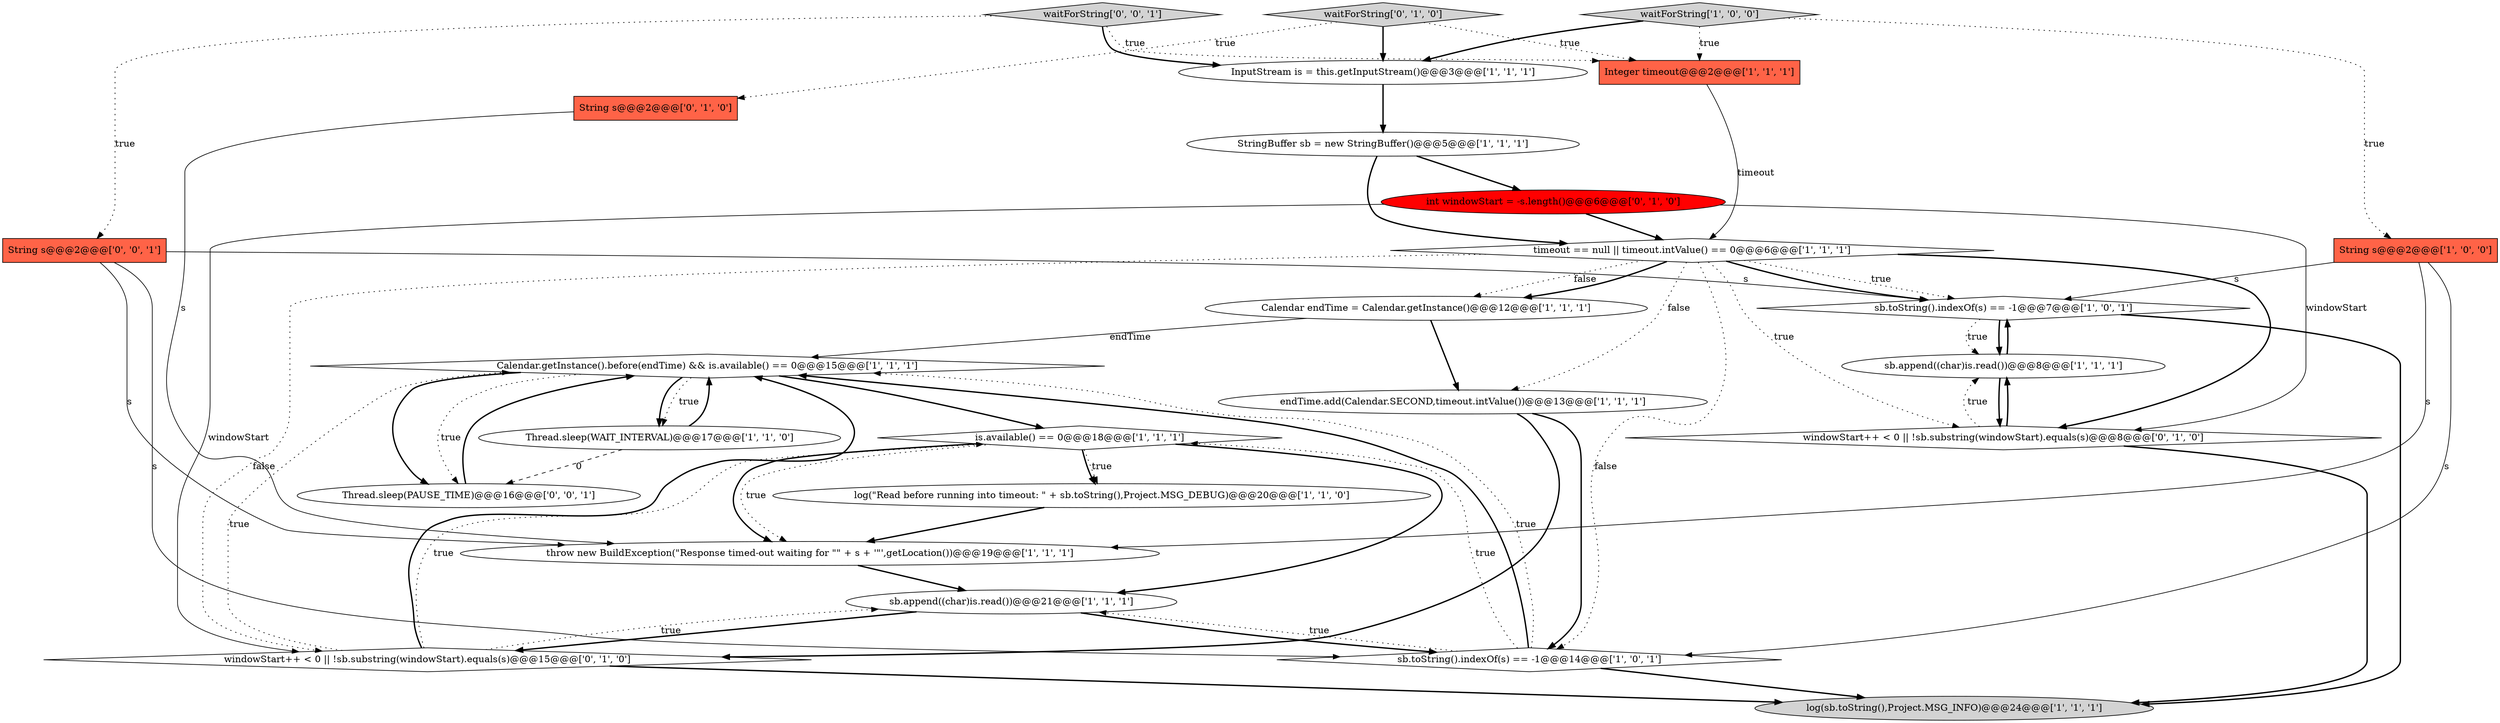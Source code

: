 digraph {
4 [style = filled, label = "Calendar.getInstance().before(endTime) && is.available() == 0@@@15@@@['1', '1', '1']", fillcolor = white, shape = diamond image = "AAA0AAABBB1BBB"];
18 [style = filled, label = "String s@@@2@@@['0', '1', '0']", fillcolor = tomato, shape = box image = "AAA0AAABBB2BBB"];
10 [style = filled, label = "endTime.add(Calendar.SECOND,timeout.intValue())@@@13@@@['1', '1', '1']", fillcolor = white, shape = ellipse image = "AAA0AAABBB1BBB"];
5 [style = filled, label = "is.available() == 0@@@18@@@['1', '1', '1']", fillcolor = white, shape = diamond image = "AAA0AAABBB1BBB"];
25 [style = filled, label = "Thread.sleep(PAUSE_TIME)@@@16@@@['0', '0', '1']", fillcolor = white, shape = ellipse image = "AAA0AAABBB3BBB"];
2 [style = filled, label = "Thread.sleep(WAIT_INTERVAL)@@@17@@@['1', '1', '0']", fillcolor = white, shape = ellipse image = "AAA0AAABBB1BBB"];
6 [style = filled, label = "String s@@@2@@@['1', '0', '0']", fillcolor = tomato, shape = box image = "AAA0AAABBB1BBB"];
21 [style = filled, label = "waitForString['0', '1', '0']", fillcolor = lightgray, shape = diamond image = "AAA0AAABBB2BBB"];
7 [style = filled, label = "Integer timeout@@@2@@@['1', '1', '1']", fillcolor = tomato, shape = box image = "AAA0AAABBB1BBB"];
9 [style = filled, label = "StringBuffer sb = new StringBuffer()@@@5@@@['1', '1', '1']", fillcolor = white, shape = ellipse image = "AAA0AAABBB1BBB"];
24 [style = filled, label = "waitForString['0', '0', '1']", fillcolor = lightgray, shape = diamond image = "AAA0AAABBB3BBB"];
17 [style = filled, label = "sb.toString().indexOf(s) == -1@@@7@@@['1', '0', '1']", fillcolor = white, shape = diamond image = "AAA0AAABBB1BBB"];
0 [style = filled, label = "InputStream is = this.getInputStream()@@@3@@@['1', '1', '1']", fillcolor = white, shape = ellipse image = "AAA0AAABBB1BBB"];
22 [style = filled, label = "windowStart++ < 0 || !sb.substring(windowStart).equals(s)@@@15@@@['0', '1', '0']", fillcolor = white, shape = diamond image = "AAA0AAABBB2BBB"];
8 [style = filled, label = "timeout == null || timeout.intValue() == 0@@@6@@@['1', '1', '1']", fillcolor = white, shape = diamond image = "AAA0AAABBB1BBB"];
16 [style = filled, label = "log(\"Read before running into timeout: \" + sb.toString(),Project.MSG_DEBUG)@@@20@@@['1', '1', '0']", fillcolor = white, shape = ellipse image = "AAA0AAABBB1BBB"];
20 [style = filled, label = "windowStart++ < 0 || !sb.substring(windowStart).equals(s)@@@8@@@['0', '1', '0']", fillcolor = white, shape = diamond image = "AAA0AAABBB2BBB"];
3 [style = filled, label = "sb.append((char)is.read())@@@21@@@['1', '1', '1']", fillcolor = white, shape = ellipse image = "AAA0AAABBB1BBB"];
14 [style = filled, label = "log(sb.toString(),Project.MSG_INFO)@@@24@@@['1', '1', '1']", fillcolor = lightgray, shape = ellipse image = "AAA0AAABBB1BBB"];
15 [style = filled, label = "sb.append((char)is.read())@@@8@@@['1', '1', '1']", fillcolor = white, shape = ellipse image = "AAA0AAABBB1BBB"];
23 [style = filled, label = "String s@@@2@@@['0', '0', '1']", fillcolor = tomato, shape = box image = "AAA0AAABBB3BBB"];
12 [style = filled, label = "Calendar endTime = Calendar.getInstance()@@@12@@@['1', '1', '1']", fillcolor = white, shape = ellipse image = "AAA0AAABBB1BBB"];
1 [style = filled, label = "throw new BuildException(\"Response timed-out waiting for \"\" + s + '\"',getLocation())@@@19@@@['1', '1', '1']", fillcolor = white, shape = ellipse image = "AAA0AAABBB1BBB"];
19 [style = filled, label = "int windowStart = -s.length()@@@6@@@['0', '1', '0']", fillcolor = red, shape = ellipse image = "AAA1AAABBB2BBB"];
11 [style = filled, label = "sb.toString().indexOf(s) == -1@@@14@@@['1', '0', '1']", fillcolor = white, shape = diamond image = "AAA0AAABBB1BBB"];
13 [style = filled, label = "waitForString['1', '0', '0']", fillcolor = lightgray, shape = diamond image = "AAA0AAABBB1BBB"];
5->3 [style = bold, label=""];
10->22 [style = bold, label=""];
13->6 [style = dotted, label="true"];
0->9 [style = bold, label=""];
8->11 [style = dotted, label="false"];
8->12 [style = dotted, label="false"];
21->0 [style = bold, label=""];
23->11 [style = solid, label="s"];
4->25 [style = bold, label=""];
11->14 [style = bold, label=""];
21->18 [style = dotted, label="true"];
24->0 [style = bold, label=""];
5->1 [style = dotted, label="true"];
11->4 [style = bold, label=""];
8->17 [style = dotted, label="true"];
6->11 [style = solid, label="s"];
1->3 [style = bold, label=""];
3->11 [style = bold, label=""];
20->15 [style = dotted, label="true"];
25->4 [style = bold, label=""];
23->17 [style = solid, label="s"];
20->14 [style = bold, label=""];
11->5 [style = dotted, label="true"];
4->2 [style = bold, label=""];
11->4 [style = dotted, label="true"];
6->1 [style = solid, label="s"];
8->10 [style = dotted, label="false"];
13->7 [style = dotted, label="true"];
4->25 [style = dotted, label="true"];
9->8 [style = bold, label=""];
3->22 [style = bold, label=""];
2->4 [style = bold, label=""];
19->8 [style = bold, label=""];
4->2 [style = dotted, label="true"];
22->4 [style = bold, label=""];
22->5 [style = dotted, label="true"];
5->16 [style = bold, label=""];
8->17 [style = bold, label=""];
5->1 [style = bold, label=""];
19->22 [style = solid, label="windowStart"];
15->17 [style = bold, label=""];
6->17 [style = solid, label="s"];
18->1 [style = solid, label="s"];
19->20 [style = solid, label="windowStart"];
12->10 [style = bold, label=""];
8->20 [style = bold, label=""];
17->15 [style = dotted, label="true"];
24->23 [style = dotted, label="true"];
16->1 [style = bold, label=""];
17->14 [style = bold, label=""];
15->20 [style = bold, label=""];
21->7 [style = dotted, label="true"];
5->16 [style = dotted, label="true"];
17->15 [style = bold, label=""];
2->25 [style = dashed, label="0"];
9->19 [style = bold, label=""];
22->3 [style = dotted, label="true"];
8->22 [style = dotted, label="false"];
8->20 [style = dotted, label="true"];
7->8 [style = solid, label="timeout"];
22->14 [style = bold, label=""];
11->3 [style = dotted, label="true"];
20->15 [style = bold, label=""];
22->4 [style = dotted, label="true"];
4->5 [style = bold, label=""];
23->1 [style = solid, label="s"];
24->7 [style = dotted, label="true"];
8->12 [style = bold, label=""];
12->4 [style = solid, label="endTime"];
13->0 [style = bold, label=""];
10->11 [style = bold, label=""];
}
